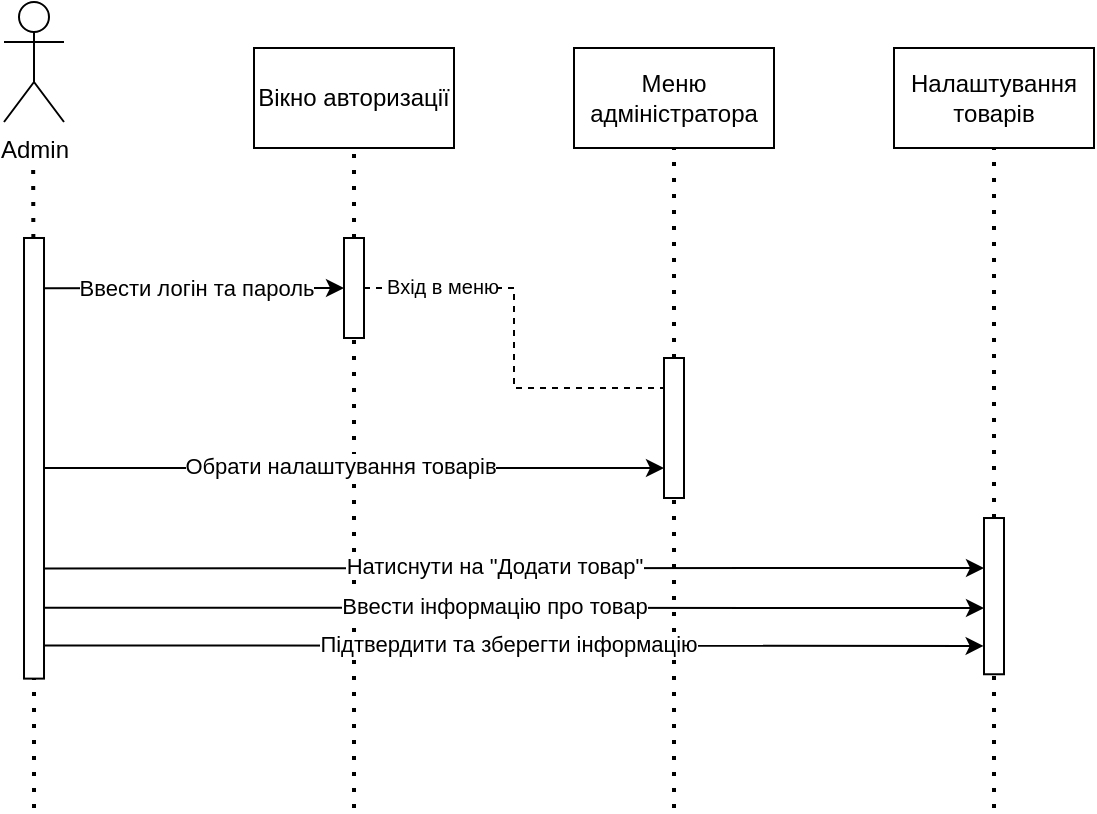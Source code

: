 <mxfile version="21.2.1" type="device">
  <diagram name="Страница 1" id="YZwOGAVUQdZW6lNT9RYR">
    <mxGraphModel dx="989" dy="521" grid="0" gridSize="10" guides="1" tooltips="1" connect="1" arrows="1" fold="1" page="1" pageScale="1" pageWidth="827" pageHeight="1169" math="0" shadow="0">
      <root>
        <mxCell id="0" />
        <mxCell id="1" parent="0" />
        <mxCell id="6gyUK5IcHbz3g7E5zrCo-1" value="Admin" style="shape=umlActor;verticalLabelPosition=bottom;verticalAlign=top;html=1;outlineConnect=0;" parent="1" vertex="1">
          <mxGeometry x="185" y="237" width="30" height="60" as="geometry" />
        </mxCell>
        <mxCell id="6gyUK5IcHbz3g7E5zrCo-2" value="" style="endArrow=none;dashed=1;html=1;dashPattern=1 3;strokeWidth=2;rounded=0;" parent="1" source="6gyUK5IcHbz3g7E5zrCo-3" edge="1">
          <mxGeometry width="50" height="50" relative="1" as="geometry">
            <mxPoint x="199.78" y="670" as="sourcePoint" />
            <mxPoint x="199.58" y="320" as="targetPoint" />
          </mxGeometry>
        </mxCell>
        <mxCell id="6gyUK5IcHbz3g7E5zrCo-4" value="" style="endArrow=none;dashed=1;html=1;dashPattern=1 3;strokeWidth=2;rounded=0;entryX=0.5;entryY=1;entryDx=0;entryDy=0;" parent="1" source="6gyUK5IcHbz3g7E5zrCo-5" target="6gyUK5IcHbz3g7E5zrCo-15" edge="1">
          <mxGeometry width="50" height="50" relative="1" as="geometry">
            <mxPoint x="520.2" y="670" as="sourcePoint" />
            <mxPoint x="520" y="320" as="targetPoint" />
          </mxGeometry>
        </mxCell>
        <mxCell id="6gyUK5IcHbz3g7E5zrCo-8" value="" style="endArrow=none;dashed=1;html=1;dashPattern=1 3;strokeWidth=2;rounded=0;" parent="1" target="6gyUK5IcHbz3g7E5zrCo-3" edge="1">
          <mxGeometry width="50" height="50" relative="1" as="geometry">
            <mxPoint x="200" y="640" as="sourcePoint" />
            <mxPoint x="199.58" y="320" as="targetPoint" />
          </mxGeometry>
        </mxCell>
        <mxCell id="6gyUK5IcHbz3g7E5zrCo-3" value="" style="rounded=0;whiteSpace=wrap;html=1;rotation=90;" parent="1" vertex="1">
          <mxGeometry x="89.85" y="460.15" width="220.31" height="10" as="geometry" />
        </mxCell>
        <mxCell id="6gyUK5IcHbz3g7E5zrCo-9" value="" style="endArrow=none;dashed=1;html=1;dashPattern=1 3;strokeWidth=2;rounded=0;" parent="1" target="6gyUK5IcHbz3g7E5zrCo-5" edge="1">
          <mxGeometry width="50" height="50" relative="1" as="geometry">
            <mxPoint x="520" y="640" as="sourcePoint" />
            <mxPoint x="520" y="320" as="targetPoint" />
          </mxGeometry>
        </mxCell>
        <mxCell id="6gyUK5IcHbz3g7E5zrCo-5" value="" style="rounded=0;whiteSpace=wrap;html=1;rotation=90;" parent="1" vertex="1">
          <mxGeometry x="485" y="445" width="70" height="10" as="geometry" />
        </mxCell>
        <mxCell id="6gyUK5IcHbz3g7E5zrCo-10" value="" style="endArrow=none;dashed=1;html=1;dashPattern=1 3;strokeWidth=2;rounded=0;entryX=0.5;entryY=1;entryDx=0;entryDy=0;" parent="1" source="6gyUK5IcHbz3g7E5zrCo-12" target="6gyUK5IcHbz3g7E5zrCo-14" edge="1">
          <mxGeometry width="50" height="50" relative="1" as="geometry">
            <mxPoint x="360.2" y="670" as="sourcePoint" />
            <mxPoint x="360" y="320" as="targetPoint" />
          </mxGeometry>
        </mxCell>
        <mxCell id="6gyUK5IcHbz3g7E5zrCo-11" value="" style="endArrow=none;dashed=1;html=1;dashPattern=1 3;strokeWidth=2;rounded=0;" parent="1" target="6gyUK5IcHbz3g7E5zrCo-12" edge="1">
          <mxGeometry width="50" height="50" relative="1" as="geometry">
            <mxPoint x="360" y="640" as="sourcePoint" />
            <mxPoint x="360" y="320" as="targetPoint" />
          </mxGeometry>
        </mxCell>
        <mxCell id="6gyUK5IcHbz3g7E5zrCo-12" value="" style="rounded=0;whiteSpace=wrap;html=1;rotation=90;" parent="1" vertex="1">
          <mxGeometry x="335" y="375" width="50" height="10" as="geometry" />
        </mxCell>
        <mxCell id="6gyUK5IcHbz3g7E5zrCo-14" value="Вікно авторизації" style="rounded=0;whiteSpace=wrap;html=1;" parent="1" vertex="1">
          <mxGeometry x="310" y="260" width="100" height="50" as="geometry" />
        </mxCell>
        <mxCell id="6gyUK5IcHbz3g7E5zrCo-15" value="Меню адміністратора" style="rounded=0;whiteSpace=wrap;html=1;" parent="1" vertex="1">
          <mxGeometry x="470" y="260" width="100" height="50" as="geometry" />
        </mxCell>
        <mxCell id="6gyUK5IcHbz3g7E5zrCo-16" value="" style="endArrow=none;dashed=1;html=1;dashPattern=1 3;strokeWidth=2;rounded=0;entryX=0.5;entryY=1;entryDx=0;entryDy=0;" parent="1" source="6gyUK5IcHbz3g7E5zrCo-18" target="6gyUK5IcHbz3g7E5zrCo-19" edge="1">
          <mxGeometry width="50" height="50" relative="1" as="geometry">
            <mxPoint x="680.2" y="670" as="sourcePoint" />
            <mxPoint x="680" y="320" as="targetPoint" />
          </mxGeometry>
        </mxCell>
        <mxCell id="6gyUK5IcHbz3g7E5zrCo-17" value="" style="endArrow=none;dashed=1;html=1;dashPattern=1 3;strokeWidth=2;rounded=0;" parent="1" target="6gyUK5IcHbz3g7E5zrCo-18" edge="1">
          <mxGeometry width="50" height="50" relative="1" as="geometry">
            <mxPoint x="680" y="640" as="sourcePoint" />
            <mxPoint x="680" y="320" as="targetPoint" />
          </mxGeometry>
        </mxCell>
        <mxCell id="6gyUK5IcHbz3g7E5zrCo-18" value="" style="rounded=0;whiteSpace=wrap;html=1;rotation=90;" parent="1" vertex="1">
          <mxGeometry x="640.94" y="529.07" width="78.12" height="10" as="geometry" />
        </mxCell>
        <mxCell id="6gyUK5IcHbz3g7E5zrCo-19" value="Налаштування товарів" style="rounded=0;whiteSpace=wrap;html=1;" parent="1" vertex="1">
          <mxGeometry x="630" y="260" width="100" height="50" as="geometry" />
        </mxCell>
        <mxCell id="6gyUK5IcHbz3g7E5zrCo-20" value="" style="endArrow=classic;html=1;rounded=0;entryX=0.5;entryY=1;entryDx=0;entryDy=0;exitX=0.114;exitY=-0.027;exitDx=0;exitDy=0;exitPerimeter=0;" parent="1" source="6gyUK5IcHbz3g7E5zrCo-3" target="6gyUK5IcHbz3g7E5zrCo-12" edge="1">
          <mxGeometry width="50" height="50" relative="1" as="geometry">
            <mxPoint x="210" y="380" as="sourcePoint" />
            <mxPoint x="350" y="380" as="targetPoint" />
            <Array as="points" />
          </mxGeometry>
        </mxCell>
        <mxCell id="6gyUK5IcHbz3g7E5zrCo-30" value="&lt;font style=&quot;font-size: 11px;&quot;&gt;Ввести логін та пароль&lt;/font&gt;" style="edgeLabel;html=1;align=center;verticalAlign=middle;resizable=0;points=[];" parent="6gyUK5IcHbz3g7E5zrCo-20" vertex="1" connectable="0">
          <mxGeometry x="0.095" relative="1" as="geometry">
            <mxPoint x="-7" as="offset" />
          </mxGeometry>
        </mxCell>
        <mxCell id="6gyUK5IcHbz3g7E5zrCo-31" value="" style="endArrow=classic;html=1;rounded=0;entryX=0.567;entryY=1;entryDx=0;entryDy=0;entryPerimeter=0;exitX=0.522;exitY=0.014;exitDx=0;exitDy=0;exitPerimeter=0;" parent="1" source="6gyUK5IcHbz3g7E5zrCo-3" edge="1">
          <mxGeometry width="50" height="50" relative="1" as="geometry">
            <mxPoint x="210" y="470" as="sourcePoint" />
            <mxPoint x="515" y="470" as="targetPoint" />
          </mxGeometry>
        </mxCell>
        <mxCell id="6gyUK5IcHbz3g7E5zrCo-34" value="Обрати налаштування товарів" style="edgeLabel;html=1;align=center;verticalAlign=middle;resizable=0;points=[];" parent="6gyUK5IcHbz3g7E5zrCo-31" vertex="1" connectable="0">
          <mxGeometry x="-0.045" y="1" relative="1" as="geometry">
            <mxPoint as="offset" />
          </mxGeometry>
        </mxCell>
        <mxCell id="6gyUK5IcHbz3g7E5zrCo-36" value="" style="endArrow=classic;html=1;rounded=0;exitX=0.75;exitY=0;exitDx=0;exitDy=0;" parent="1" source="6gyUK5IcHbz3g7E5zrCo-3" edge="1">
          <mxGeometry width="50" height="50" relative="1" as="geometry">
            <mxPoint x="210" y="520" as="sourcePoint" />
            <mxPoint x="675" y="520" as="targetPoint" />
          </mxGeometry>
        </mxCell>
        <mxCell id="6gyUK5IcHbz3g7E5zrCo-37" value="Натиснути на &quot;Додати товар&quot;" style="edgeLabel;html=1;align=center;verticalAlign=middle;resizable=0;points=[];" parent="6gyUK5IcHbz3g7E5zrCo-36" vertex="1" connectable="0">
          <mxGeometry x="-0.045" y="1" relative="1" as="geometry">
            <mxPoint as="offset" />
          </mxGeometry>
        </mxCell>
        <mxCell id="6gyUK5IcHbz3g7E5zrCo-38" value="" style="endArrow=classic;html=1;rounded=0;exitX=0.839;exitY=0.001;exitDx=0;exitDy=0;exitPerimeter=0;" parent="1" source="6gyUK5IcHbz3g7E5zrCo-3" edge="1">
          <mxGeometry width="50" height="50" relative="1" as="geometry">
            <mxPoint x="210" y="540" as="sourcePoint" />
            <mxPoint x="675" y="540" as="targetPoint" />
          </mxGeometry>
        </mxCell>
        <mxCell id="6gyUK5IcHbz3g7E5zrCo-39" value="Ввести інформацію про товар" style="edgeLabel;html=1;align=center;verticalAlign=middle;resizable=0;points=[];" parent="6gyUK5IcHbz3g7E5zrCo-38" vertex="1" connectable="0">
          <mxGeometry x="-0.045" y="1" relative="1" as="geometry">
            <mxPoint as="offset" />
          </mxGeometry>
        </mxCell>
        <mxCell id="6gyUK5IcHbz3g7E5zrCo-40" value="" style="endArrow=classic;html=1;rounded=0;entryX=0.896;entryY=1.019;entryDx=0;entryDy=0;entryPerimeter=0;exitX=0.91;exitY=-0.015;exitDx=0;exitDy=0;exitPerimeter=0;" parent="1" edge="1">
          <mxGeometry width="50" height="50" relative="1" as="geometry">
            <mxPoint x="205.15" y="558.75" as="sourcePoint" />
            <mxPoint x="674.81" y="558.96" as="targetPoint" />
          </mxGeometry>
        </mxCell>
        <mxCell id="6gyUK5IcHbz3g7E5zrCo-41" value="Підтвердити та зберегти інформацію" style="edgeLabel;html=1;align=center;verticalAlign=middle;resizable=0;points=[];" parent="6gyUK5IcHbz3g7E5zrCo-40" vertex="1" connectable="0">
          <mxGeometry x="-0.045" y="1" relative="1" as="geometry">
            <mxPoint x="7" as="offset" />
          </mxGeometry>
        </mxCell>
        <mxCell id="hK9seZqXU7fKx7pBxhZB-1" value="" style="endArrow=none;dashed=1;html=1;rounded=0;exitX=0.5;exitY=0;exitDx=0;exitDy=0;entryX=0.214;entryY=1.025;entryDx=0;entryDy=0;entryPerimeter=0;" edge="1" parent="1" source="6gyUK5IcHbz3g7E5zrCo-12" target="6gyUK5IcHbz3g7E5zrCo-5">
          <mxGeometry width="50" height="50" relative="1" as="geometry">
            <mxPoint x="397" y="444" as="sourcePoint" />
            <mxPoint x="447" y="394" as="targetPoint" />
            <Array as="points">
              <mxPoint x="440" y="380" />
              <mxPoint x="440" y="430" />
            </Array>
          </mxGeometry>
        </mxCell>
        <mxCell id="hK9seZqXU7fKx7pBxhZB-2" value="&lt;font style=&quot;font-size: 10px;&quot;&gt;Вхід в меню&lt;/font&gt;" style="edgeLabel;html=1;align=center;verticalAlign=middle;resizable=0;points=[];" vertex="1" connectable="0" parent="hK9seZqXU7fKx7pBxhZB-1">
          <mxGeometry x="-0.694" relative="1" as="geometry">
            <mxPoint x="8" y="-1" as="offset" />
          </mxGeometry>
        </mxCell>
      </root>
    </mxGraphModel>
  </diagram>
</mxfile>
